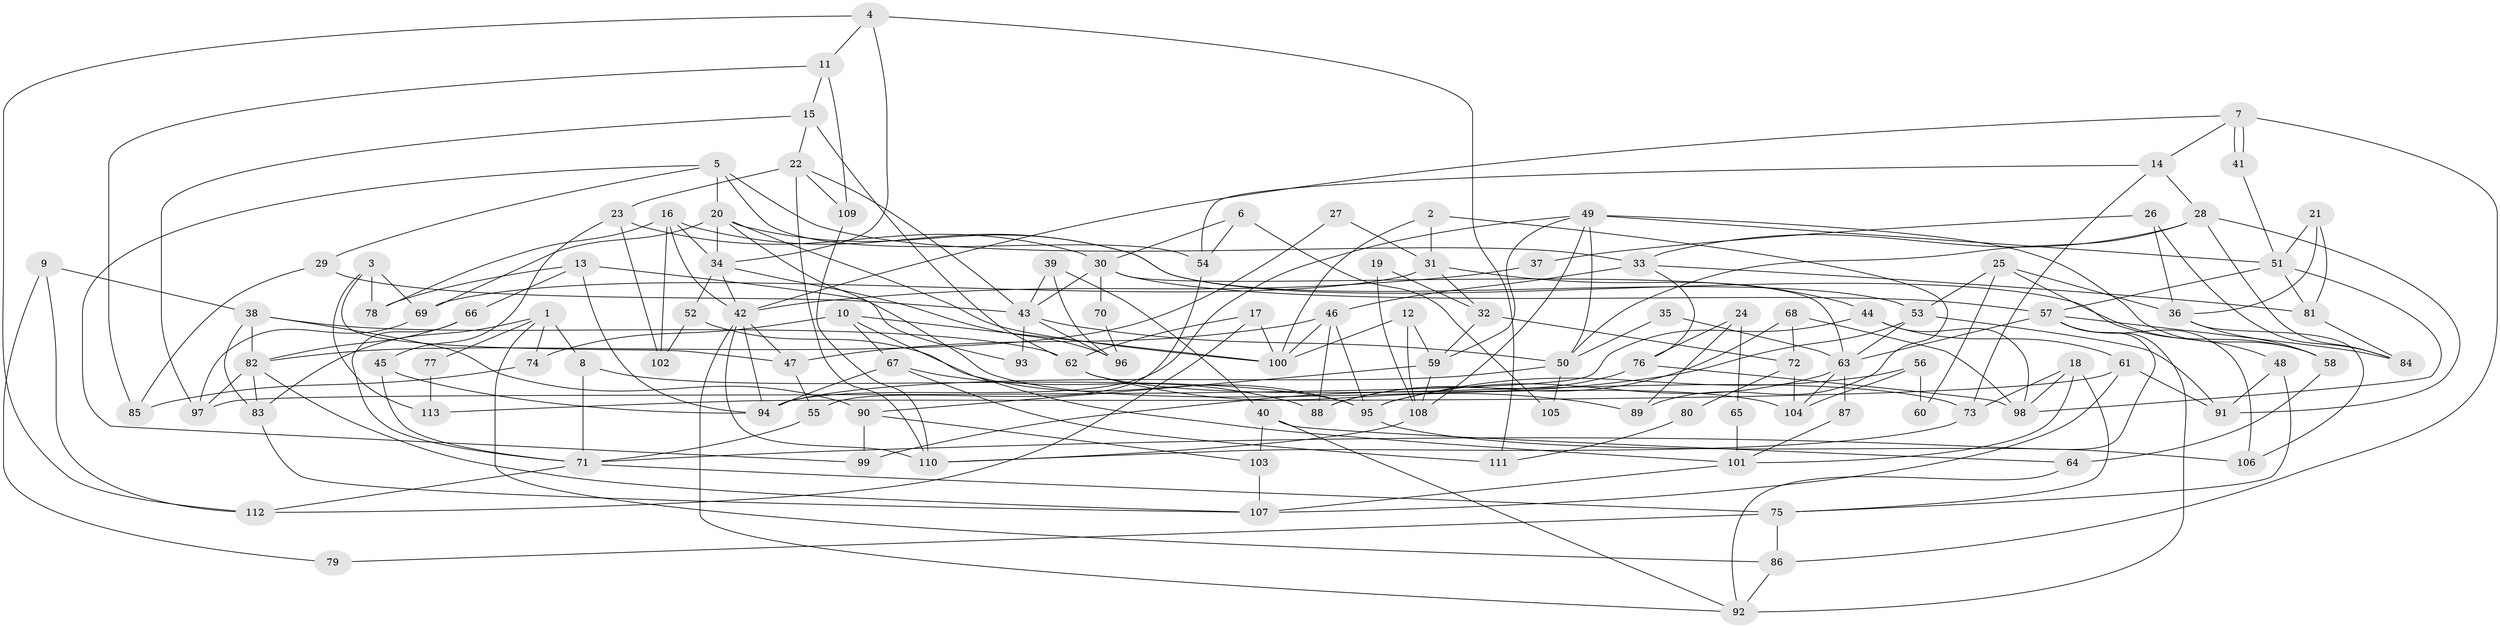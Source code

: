 // Generated by graph-tools (version 1.1) at 2025/36/03/09/25 02:36:09]
// undirected, 113 vertices, 226 edges
graph export_dot {
graph [start="1"]
  node [color=gray90,style=filled];
  1;
  2;
  3;
  4;
  5;
  6;
  7;
  8;
  9;
  10;
  11;
  12;
  13;
  14;
  15;
  16;
  17;
  18;
  19;
  20;
  21;
  22;
  23;
  24;
  25;
  26;
  27;
  28;
  29;
  30;
  31;
  32;
  33;
  34;
  35;
  36;
  37;
  38;
  39;
  40;
  41;
  42;
  43;
  44;
  45;
  46;
  47;
  48;
  49;
  50;
  51;
  52;
  53;
  54;
  55;
  56;
  57;
  58;
  59;
  60;
  61;
  62;
  63;
  64;
  65;
  66;
  67;
  68;
  69;
  70;
  71;
  72;
  73;
  74;
  75;
  76;
  77;
  78;
  79;
  80;
  81;
  82;
  83;
  84;
  85;
  86;
  87;
  88;
  89;
  90;
  91;
  92;
  93;
  94;
  95;
  96;
  97;
  98;
  99;
  100;
  101;
  102;
  103;
  104;
  105;
  106;
  107;
  108;
  109;
  110;
  111;
  112;
  113;
  1 -- 74;
  1 -- 8;
  1 -- 77;
  1 -- 83;
  1 -- 86;
  2 -- 100;
  2 -- 31;
  2 -- 89;
  3 -- 47;
  3 -- 78;
  3 -- 69;
  3 -- 113;
  4 -- 34;
  4 -- 112;
  4 -- 11;
  4 -- 111;
  5 -- 33;
  5 -- 99;
  5 -- 20;
  5 -- 29;
  5 -- 54;
  6 -- 54;
  6 -- 30;
  6 -- 105;
  7 -- 42;
  7 -- 41;
  7 -- 41;
  7 -- 14;
  7 -- 86;
  8 -- 71;
  8 -- 95;
  9 -- 112;
  9 -- 38;
  9 -- 79;
  10 -- 101;
  10 -- 100;
  10 -- 67;
  10 -- 74;
  11 -- 15;
  11 -- 85;
  11 -- 109;
  12 -- 100;
  12 -- 59;
  12 -- 108;
  13 -- 94;
  13 -- 66;
  13 -- 78;
  13 -- 93;
  14 -- 28;
  14 -- 54;
  14 -- 73;
  15 -- 22;
  15 -- 97;
  15 -- 62;
  16 -- 34;
  16 -- 42;
  16 -- 58;
  16 -- 78;
  16 -- 102;
  17 -- 62;
  17 -- 100;
  17 -- 112;
  18 -- 98;
  18 -- 73;
  18 -- 75;
  18 -- 101;
  19 -- 32;
  19 -- 108;
  20 -- 34;
  20 -- 53;
  20 -- 69;
  20 -- 100;
  20 -- 104;
  21 -- 36;
  21 -- 51;
  21 -- 81;
  22 -- 110;
  22 -- 43;
  22 -- 23;
  22 -- 109;
  23 -- 30;
  23 -- 45;
  23 -- 102;
  24 -- 76;
  24 -- 89;
  24 -- 65;
  25 -- 36;
  25 -- 53;
  25 -- 48;
  25 -- 60;
  26 -- 84;
  26 -- 36;
  26 -- 37;
  27 -- 82;
  27 -- 31;
  28 -- 91;
  28 -- 50;
  28 -- 33;
  28 -- 84;
  29 -- 43;
  29 -- 85;
  30 -- 57;
  30 -- 43;
  30 -- 63;
  30 -- 70;
  31 -- 69;
  31 -- 44;
  31 -- 32;
  32 -- 59;
  32 -- 72;
  33 -- 81;
  33 -- 46;
  33 -- 76;
  34 -- 42;
  34 -- 52;
  34 -- 96;
  35 -- 63;
  35 -- 50;
  36 -- 106;
  36 -- 58;
  37 -- 42;
  38 -- 62;
  38 -- 83;
  38 -- 82;
  38 -- 90;
  39 -- 40;
  39 -- 96;
  39 -- 43;
  40 -- 92;
  40 -- 64;
  40 -- 103;
  41 -- 51;
  42 -- 94;
  42 -- 92;
  42 -- 47;
  42 -- 110;
  43 -- 50;
  43 -- 93;
  43 -- 96;
  44 -- 97;
  44 -- 61;
  44 -- 98;
  45 -- 94;
  45 -- 71;
  46 -- 47;
  46 -- 88;
  46 -- 95;
  46 -- 100;
  47 -- 55;
  48 -- 75;
  48 -- 91;
  49 -- 108;
  49 -- 51;
  49 -- 50;
  49 -- 58;
  49 -- 59;
  49 -- 94;
  50 -- 94;
  50 -- 105;
  51 -- 57;
  51 -- 98;
  51 -- 81;
  52 -- 95;
  52 -- 102;
  53 -- 63;
  53 -- 91;
  53 -- 99;
  54 -- 55;
  55 -- 71;
  56 -- 95;
  56 -- 104;
  56 -- 60;
  57 -- 71;
  57 -- 84;
  57 -- 63;
  57 -- 92;
  57 -- 106;
  58 -- 64;
  59 -- 108;
  59 -- 90;
  61 -- 107;
  61 -- 91;
  61 -- 113;
  62 -- 73;
  62 -- 89;
  63 -- 87;
  63 -- 95;
  63 -- 104;
  64 -- 92;
  65 -- 101;
  66 -- 82;
  66 -- 71;
  67 -- 88;
  67 -- 94;
  67 -- 111;
  68 -- 88;
  68 -- 72;
  68 -- 98;
  69 -- 97;
  70 -- 96;
  71 -- 75;
  71 -- 112;
  72 -- 104;
  72 -- 80;
  73 -- 110;
  74 -- 85;
  75 -- 86;
  75 -- 79;
  76 -- 98;
  76 -- 88;
  77 -- 113;
  80 -- 111;
  81 -- 84;
  82 -- 83;
  82 -- 97;
  82 -- 107;
  83 -- 107;
  86 -- 92;
  87 -- 101;
  90 -- 99;
  90 -- 103;
  95 -- 106;
  101 -- 107;
  103 -- 107;
  108 -- 110;
  109 -- 110;
}
